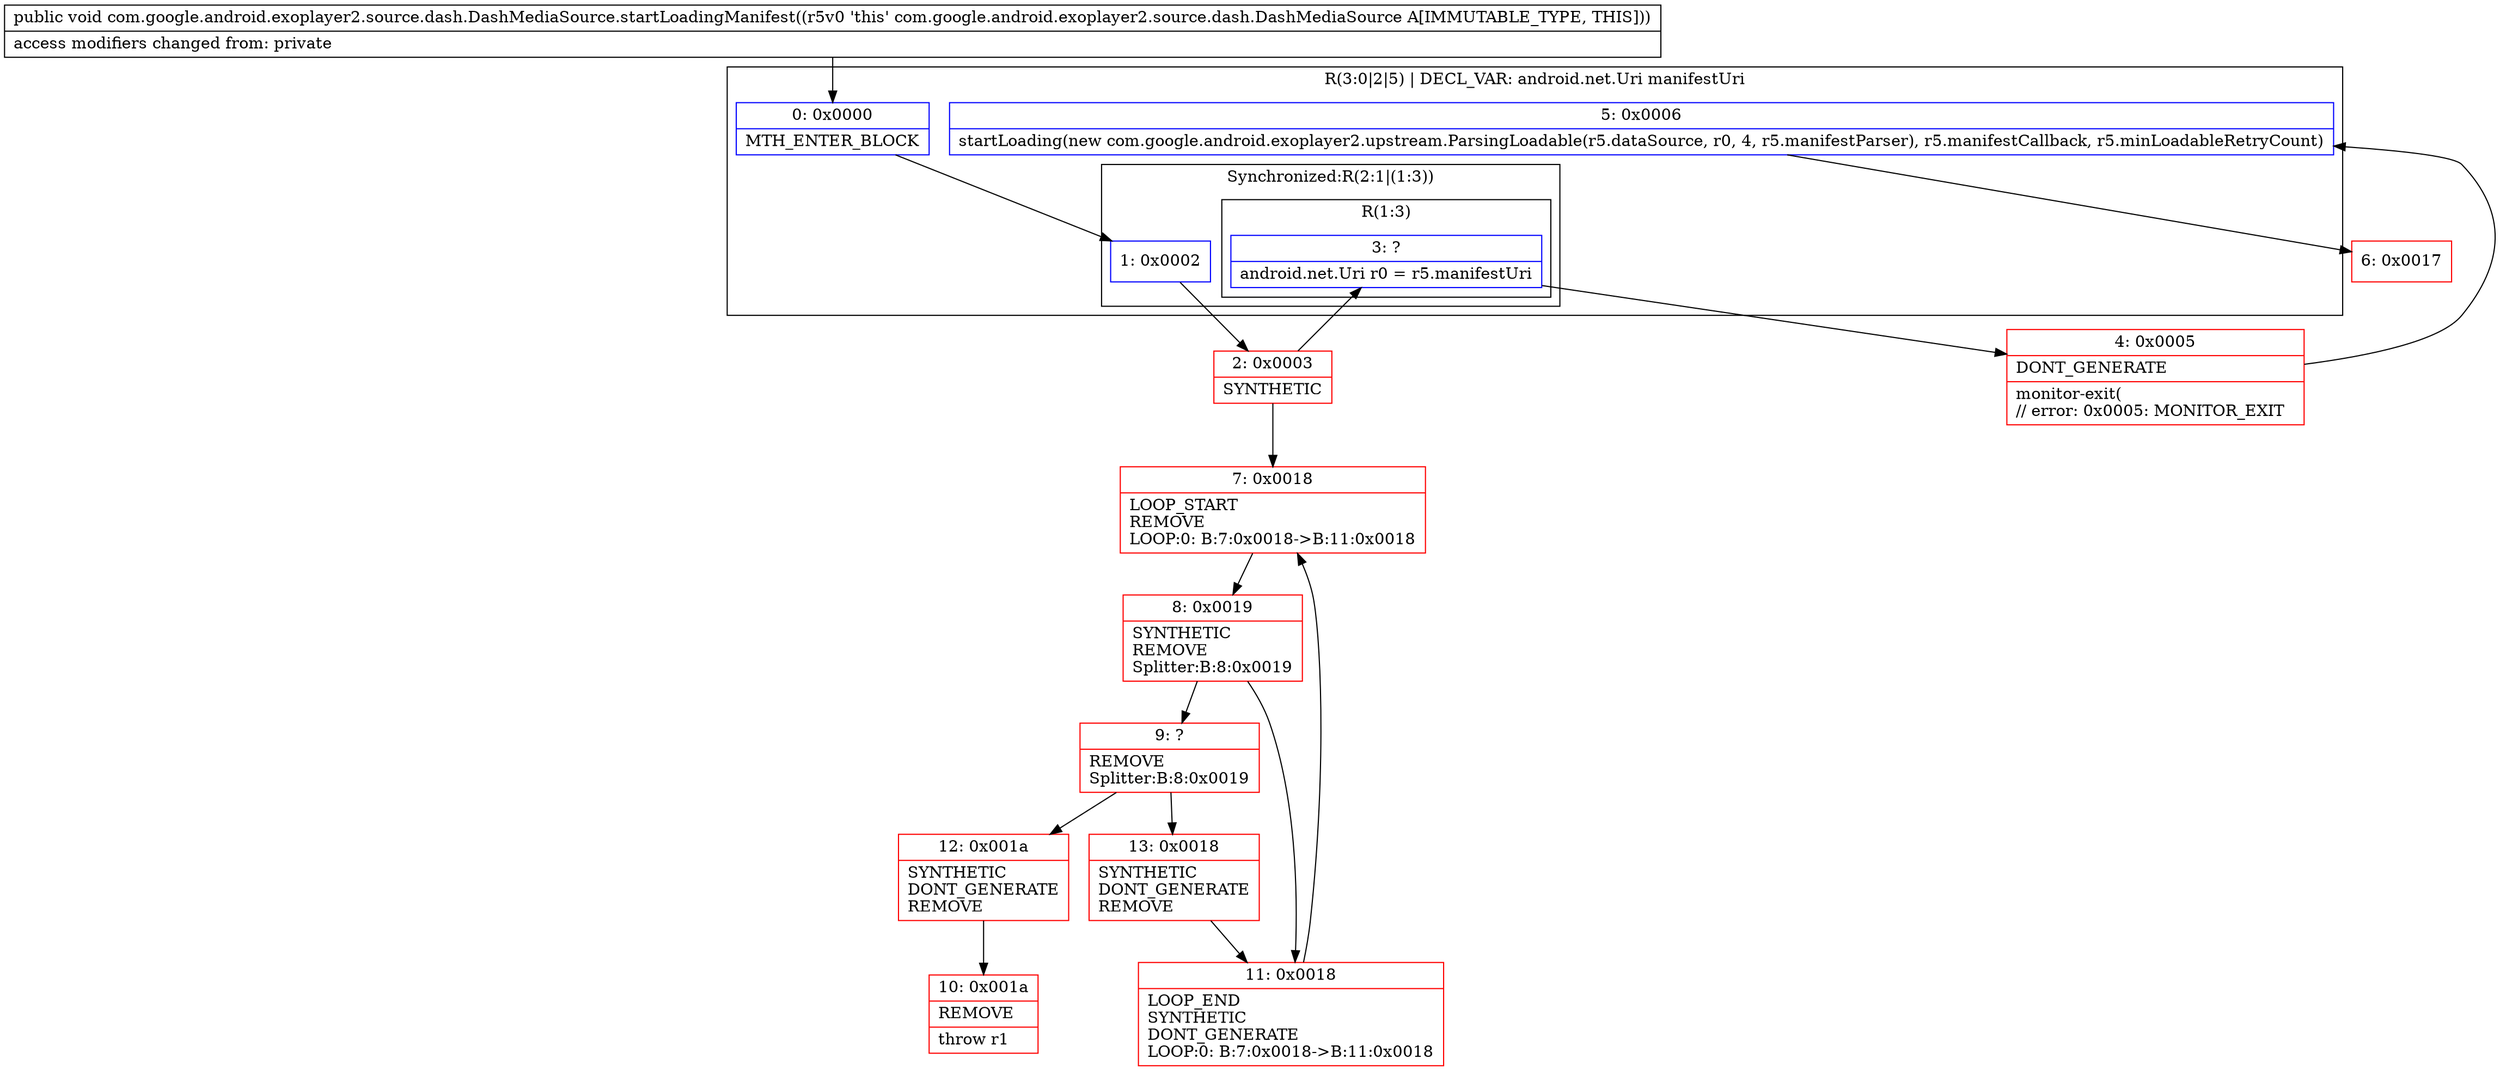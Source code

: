 digraph "CFG forcom.google.android.exoplayer2.source.dash.DashMediaSource.startLoadingManifest()V" {
subgraph cluster_Region_1334901697 {
label = "R(3:0|2|5) | DECL_VAR: android.net.Uri manifestUri\l";
node [shape=record,color=blue];
Node_0 [shape=record,label="{0\:\ 0x0000|MTH_ENTER_BLOCK\l}"];
subgraph cluster_SynchronizedRegion_858192165 {
label = "Synchronized:R(2:1|(1:3))";
node [shape=record,color=blue];
Node_1 [shape=record,label="{1\:\ 0x0002}"];
subgraph cluster_Region_90267893 {
label = "R(1:3)";
node [shape=record,color=blue];
Node_3 [shape=record,label="{3\:\ ?|android.net.Uri r0 = r5.manifestUri\l}"];
}
}
Node_5 [shape=record,label="{5\:\ 0x0006|startLoading(new com.google.android.exoplayer2.upstream.ParsingLoadable(r5.dataSource, r0, 4, r5.manifestParser), r5.manifestCallback, r5.minLoadableRetryCount)\l}"];
}
Node_2 [shape=record,color=red,label="{2\:\ 0x0003|SYNTHETIC\l}"];
Node_4 [shape=record,color=red,label="{4\:\ 0x0005|DONT_GENERATE\l|monitor\-exit(\l\/\/ error: 0x0005: MONITOR_EXIT  \l}"];
Node_6 [shape=record,color=red,label="{6\:\ 0x0017}"];
Node_7 [shape=record,color=red,label="{7\:\ 0x0018|LOOP_START\lREMOVE\lLOOP:0: B:7:0x0018\-\>B:11:0x0018\l}"];
Node_8 [shape=record,color=red,label="{8\:\ 0x0019|SYNTHETIC\lREMOVE\lSplitter:B:8:0x0019\l}"];
Node_9 [shape=record,color=red,label="{9\:\ ?|REMOVE\lSplitter:B:8:0x0019\l}"];
Node_10 [shape=record,color=red,label="{10\:\ 0x001a|REMOVE\l|throw r1\l}"];
Node_11 [shape=record,color=red,label="{11\:\ 0x0018|LOOP_END\lSYNTHETIC\lDONT_GENERATE\lLOOP:0: B:7:0x0018\-\>B:11:0x0018\l}"];
Node_12 [shape=record,color=red,label="{12\:\ 0x001a|SYNTHETIC\lDONT_GENERATE\lREMOVE\l}"];
Node_13 [shape=record,color=red,label="{13\:\ 0x0018|SYNTHETIC\lDONT_GENERATE\lREMOVE\l}"];
MethodNode[shape=record,label="{public void com.google.android.exoplayer2.source.dash.DashMediaSource.startLoadingManifest((r5v0 'this' com.google.android.exoplayer2.source.dash.DashMediaSource A[IMMUTABLE_TYPE, THIS]))  | access modifiers changed from: private\l}"];
MethodNode -> Node_0;
Node_0 -> Node_1;
Node_1 -> Node_2;
Node_3 -> Node_4;
Node_5 -> Node_6;
Node_2 -> Node_3;
Node_2 -> Node_7;
Node_4 -> Node_5;
Node_7 -> Node_8;
Node_8 -> Node_9;
Node_8 -> Node_11;
Node_9 -> Node_12;
Node_9 -> Node_13;
Node_11 -> Node_7;
Node_12 -> Node_10;
Node_13 -> Node_11;
}

